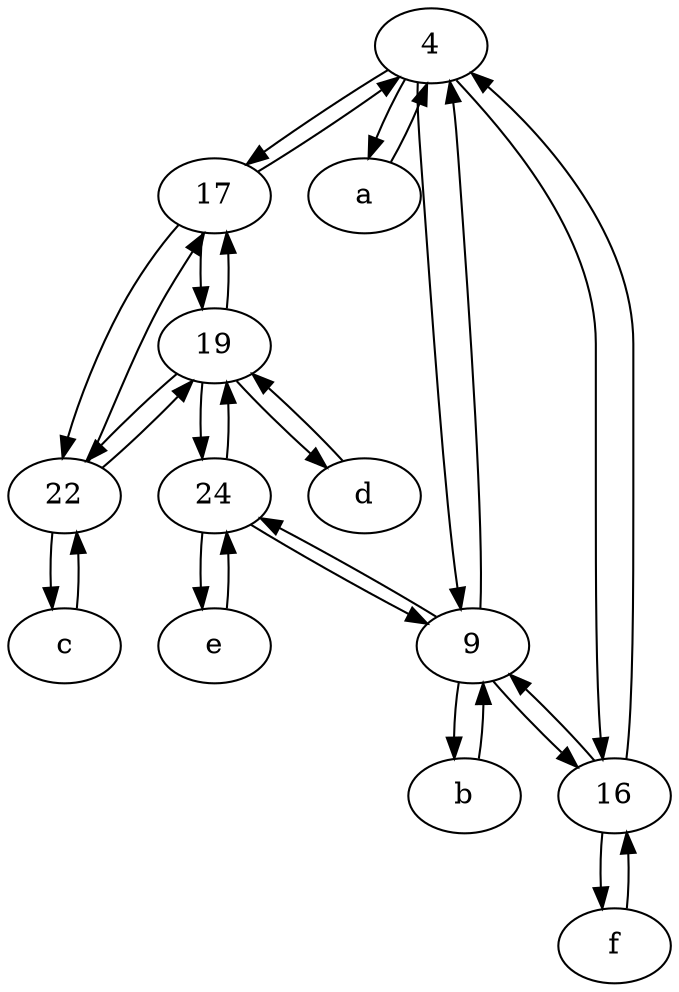 digraph  {
	4;
	17;
	e [pos="30,50!"];
	f [pos="15,45!"];
	b [pos="50,20!"];
	d [pos="20,30!"];
	22;
	24;
	c [pos="20,10!"];
	19;
	a [pos="40,10!"];
	16;
	9;
	22 -> 17;
	17 -> 19;
	24 -> 19;
	b -> 9;
	16 -> 4;
	9 -> b;
	22 -> c;
	24 -> 9;
	19 -> 24;
	16 -> f;
	24 -> e;
	16 -> 9;
	9 -> 16;
	4 -> 17;
	22 -> 19;
	e -> 24;
	4 -> a;
	d -> 19;
	4 -> 9;
	19 -> 22;
	19 -> d;
	f -> 16;
	4 -> 16;
	17 -> 22;
	17 -> 4;
	19 -> 17;
	9 -> 24;
	c -> 22;
	a -> 4;
	9 -> 4;

	}
